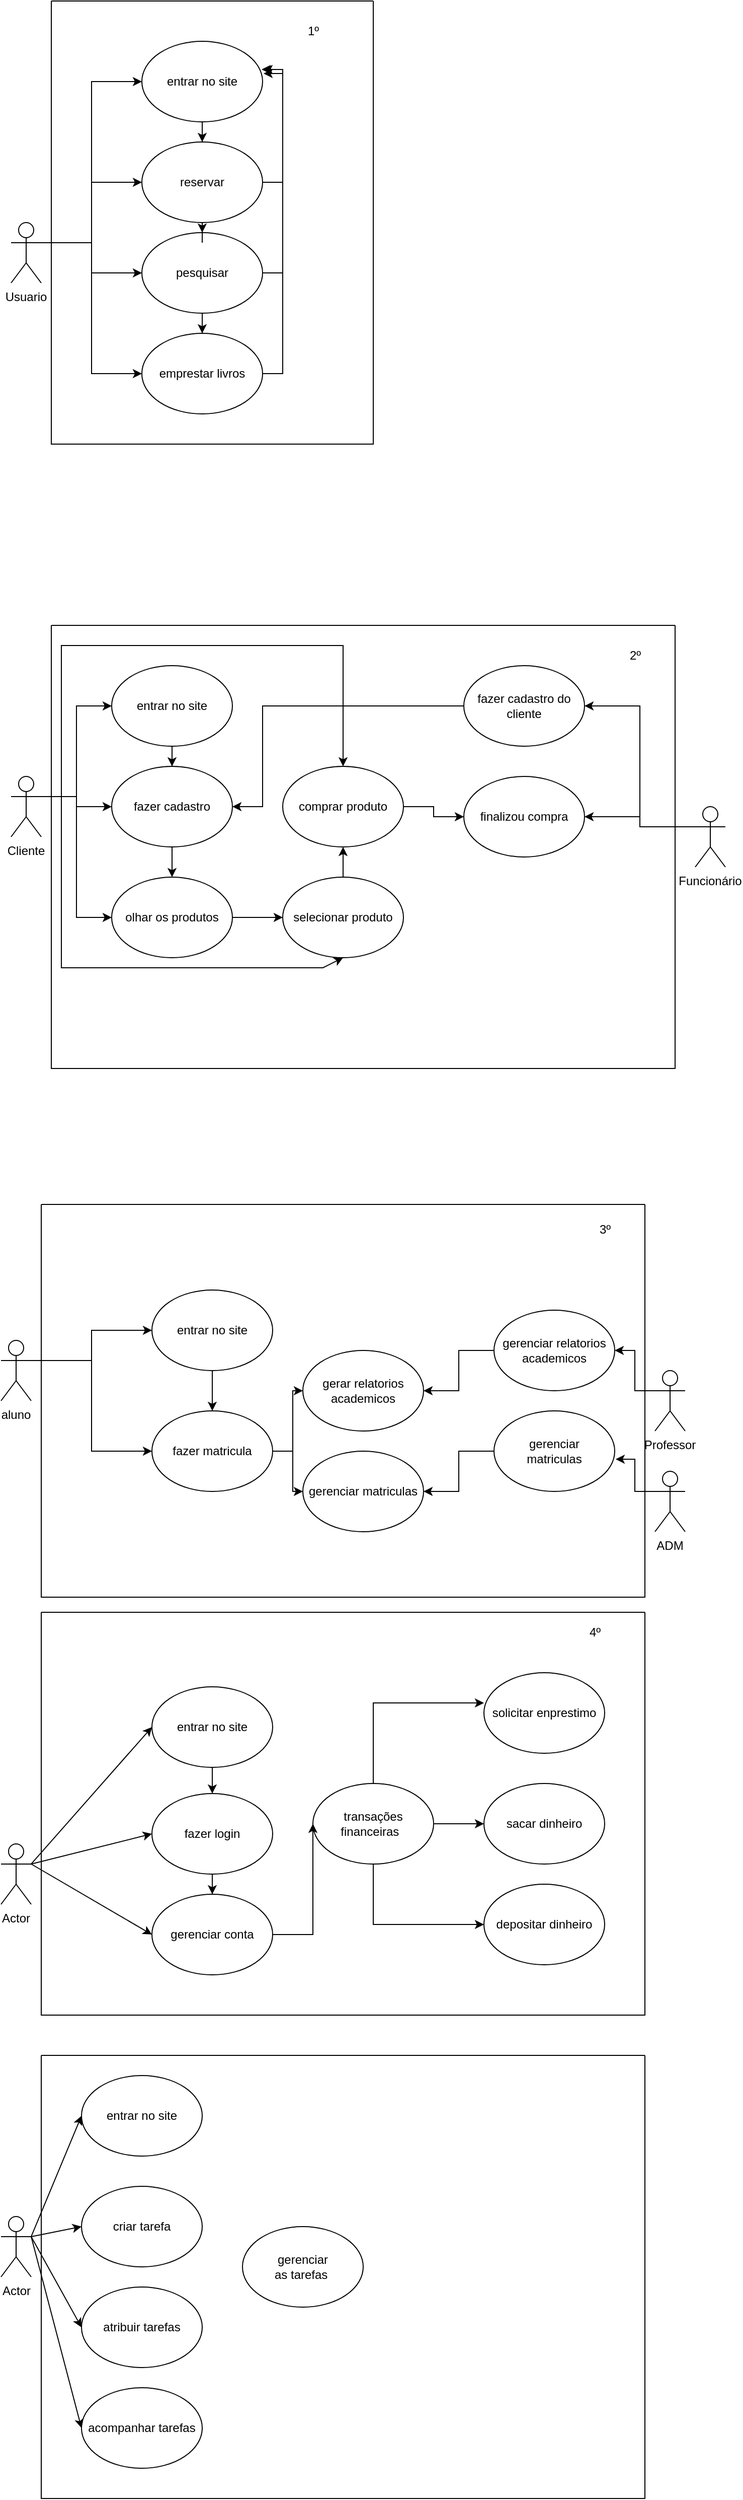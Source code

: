 <mxfile version="21.1.1" type="github">
  <diagram name="Página-1" id="Ur6pA1SIh4JhjDC9ZHPa">
    <mxGraphModel dx="1114" dy="616" grid="1" gridSize="10" guides="1" tooltips="1" connect="1" arrows="1" fold="1" page="1" pageScale="1" pageWidth="827" pageHeight="1169" math="0" shadow="0">
      <root>
        <mxCell id="0" />
        <mxCell id="1" parent="0" />
        <mxCell id="q3bk94nf480ZKsj9-Ac9-6" style="edgeStyle=orthogonalEdgeStyle;rounded=0;orthogonalLoop=1;jettySize=auto;html=1;exitX=1;exitY=0.333;exitDx=0;exitDy=0;exitPerimeter=0;entryX=0;entryY=0.5;entryDx=0;entryDy=0;" edge="1" parent="1" source="q3bk94nf480ZKsj9-Ac9-1" target="q3bk94nf480ZKsj9-Ac9-3">
          <mxGeometry relative="1" as="geometry" />
        </mxCell>
        <mxCell id="q3bk94nf480ZKsj9-Ac9-7" style="edgeStyle=orthogonalEdgeStyle;rounded=0;orthogonalLoop=1;jettySize=auto;html=1;exitX=1;exitY=0.333;exitDx=0;exitDy=0;exitPerimeter=0;entryX=0;entryY=0.5;entryDx=0;entryDy=0;" edge="1" parent="1" source="q3bk94nf480ZKsj9-Ac9-1" target="q3bk94nf480ZKsj9-Ac9-2">
          <mxGeometry relative="1" as="geometry" />
        </mxCell>
        <mxCell id="q3bk94nf480ZKsj9-Ac9-8" style="edgeStyle=orthogonalEdgeStyle;rounded=0;orthogonalLoop=1;jettySize=auto;html=1;exitX=1;exitY=0.333;exitDx=0;exitDy=0;exitPerimeter=0;entryX=0;entryY=0.5;entryDx=0;entryDy=0;" edge="1" parent="1" source="q3bk94nf480ZKsj9-Ac9-1" target="q3bk94nf480ZKsj9-Ac9-4">
          <mxGeometry relative="1" as="geometry" />
        </mxCell>
        <mxCell id="q3bk94nf480ZKsj9-Ac9-10" style="edgeStyle=orthogonalEdgeStyle;rounded=0;orthogonalLoop=1;jettySize=auto;html=1;exitX=1;exitY=0.333;exitDx=0;exitDy=0;exitPerimeter=0;entryX=0;entryY=0.5;entryDx=0;entryDy=0;" edge="1" parent="1" source="q3bk94nf480ZKsj9-Ac9-1" target="q3bk94nf480ZKsj9-Ac9-9">
          <mxGeometry relative="1" as="geometry" />
        </mxCell>
        <mxCell id="q3bk94nf480ZKsj9-Ac9-1" value="Usuario" style="shape=umlActor;verticalLabelPosition=bottom;verticalAlign=top;outlineConnect=0;" vertex="1" parent="1">
          <mxGeometry x="10" y="220" width="30" height="60" as="geometry" />
        </mxCell>
        <mxCell id="q3bk94nf480ZKsj9-Ac9-19" style="edgeStyle=orthogonalEdgeStyle;rounded=0;orthogonalLoop=1;jettySize=auto;html=1;exitX=1;exitY=0.5;exitDx=0;exitDy=0;entryX=1.008;entryY=0.4;entryDx=0;entryDy=0;entryPerimeter=0;" edge="1" parent="1" source="q3bk94nf480ZKsj9-Ac9-2" target="q3bk94nf480ZKsj9-Ac9-9">
          <mxGeometry relative="1" as="geometry" />
        </mxCell>
        <mxCell id="q3bk94nf480ZKsj9-Ac9-29" value="" style="edgeStyle=orthogonalEdgeStyle;rounded=0;orthogonalLoop=1;jettySize=auto;html=1;" edge="1" parent="1" source="q3bk94nf480ZKsj9-Ac9-2" target="q3bk94nf480ZKsj9-Ac9-4">
          <mxGeometry relative="1" as="geometry" />
        </mxCell>
        <mxCell id="q3bk94nf480ZKsj9-Ac9-2" value="pesquisar" style="ellipse;whiteSpace=wrap;html=1;" vertex="1" parent="1">
          <mxGeometry x="140" y="230" width="120" height="80" as="geometry" />
        </mxCell>
        <mxCell id="q3bk94nf480ZKsj9-Ac9-18" style="edgeStyle=orthogonalEdgeStyle;rounded=0;orthogonalLoop=1;jettySize=auto;html=1;exitX=1;exitY=0.5;exitDx=0;exitDy=0;entryX=0.992;entryY=0.35;entryDx=0;entryDy=0;entryPerimeter=0;" edge="1" parent="1" source="q3bk94nf480ZKsj9-Ac9-3" target="q3bk94nf480ZKsj9-Ac9-9">
          <mxGeometry relative="1" as="geometry" />
        </mxCell>
        <mxCell id="q3bk94nf480ZKsj9-Ac9-28" value="" style="edgeStyle=orthogonalEdgeStyle;rounded=0;orthogonalLoop=1;jettySize=auto;html=1;" edge="1" parent="1" source="q3bk94nf480ZKsj9-Ac9-3" target="q3bk94nf480ZKsj9-Ac9-2">
          <mxGeometry relative="1" as="geometry" />
        </mxCell>
        <mxCell id="q3bk94nf480ZKsj9-Ac9-3" value="reservar" style="ellipse;whiteSpace=wrap;html=1;" vertex="1" parent="1">
          <mxGeometry x="140" y="140" width="120" height="80" as="geometry" />
        </mxCell>
        <mxCell id="q3bk94nf480ZKsj9-Ac9-20" style="edgeStyle=orthogonalEdgeStyle;rounded=0;orthogonalLoop=1;jettySize=auto;html=1;exitX=1;exitY=0.5;exitDx=0;exitDy=0;entryX=1.008;entryY=0.35;entryDx=0;entryDy=0;entryPerimeter=0;" edge="1" parent="1" source="q3bk94nf480ZKsj9-Ac9-4" target="q3bk94nf480ZKsj9-Ac9-9">
          <mxGeometry relative="1" as="geometry" />
        </mxCell>
        <mxCell id="q3bk94nf480ZKsj9-Ac9-4" value="emprestar livros" style="ellipse;whiteSpace=wrap;html=1;" vertex="1" parent="1">
          <mxGeometry x="140" y="330" width="120" height="80" as="geometry" />
        </mxCell>
        <mxCell id="q3bk94nf480ZKsj9-Ac9-27" value="" style="edgeStyle=orthogonalEdgeStyle;rounded=0;orthogonalLoop=1;jettySize=auto;html=1;" edge="1" parent="1" source="q3bk94nf480ZKsj9-Ac9-9" target="q3bk94nf480ZKsj9-Ac9-3">
          <mxGeometry relative="1" as="geometry" />
        </mxCell>
        <mxCell id="q3bk94nf480ZKsj9-Ac9-9" value="entrar no site" style="ellipse;whiteSpace=wrap;html=1;" vertex="1" parent="1">
          <mxGeometry x="140" y="40" width="120" height="80" as="geometry" />
        </mxCell>
        <mxCell id="q3bk94nf480ZKsj9-Ac9-39" style="edgeStyle=orthogonalEdgeStyle;rounded=0;orthogonalLoop=1;jettySize=auto;html=1;exitX=1;exitY=0.333;exitDx=0;exitDy=0;exitPerimeter=0;entryX=0;entryY=0.5;entryDx=0;entryDy=0;" edge="1" parent="1" source="q3bk94nf480ZKsj9-Ac9-21" target="q3bk94nf480ZKsj9-Ac9-23">
          <mxGeometry relative="1" as="geometry" />
        </mxCell>
        <mxCell id="q3bk94nf480ZKsj9-Ac9-40" style="edgeStyle=orthogonalEdgeStyle;rounded=0;orthogonalLoop=1;jettySize=auto;html=1;exitX=1;exitY=0.333;exitDx=0;exitDy=0;exitPerimeter=0;entryX=0;entryY=0.5;entryDx=0;entryDy=0;" edge="1" parent="1" source="q3bk94nf480ZKsj9-Ac9-21" target="q3bk94nf480ZKsj9-Ac9-22">
          <mxGeometry relative="1" as="geometry" />
        </mxCell>
        <mxCell id="q3bk94nf480ZKsj9-Ac9-41" style="edgeStyle=orthogonalEdgeStyle;rounded=0;orthogonalLoop=1;jettySize=auto;html=1;exitX=1;exitY=0.333;exitDx=0;exitDy=0;exitPerimeter=0;entryX=0;entryY=0.5;entryDx=0;entryDy=0;" edge="1" parent="1" source="q3bk94nf480ZKsj9-Ac9-21" target="q3bk94nf480ZKsj9-Ac9-24">
          <mxGeometry relative="1" as="geometry" />
        </mxCell>
        <mxCell id="q3bk94nf480ZKsj9-Ac9-21" value="Cliente" style="shape=umlActor;verticalLabelPosition=bottom;verticalAlign=top;outlineConnect=0;" vertex="1" parent="1">
          <mxGeometry x="10" y="770" width="30" height="60" as="geometry" />
        </mxCell>
        <mxCell id="q3bk94nf480ZKsj9-Ac9-42" value="" style="edgeStyle=orthogonalEdgeStyle;rounded=0;orthogonalLoop=1;jettySize=auto;html=1;" edge="1" parent="1" source="q3bk94nf480ZKsj9-Ac9-22" target="q3bk94nf480ZKsj9-Ac9-23">
          <mxGeometry relative="1" as="geometry" />
        </mxCell>
        <mxCell id="q3bk94nf480ZKsj9-Ac9-22" value="entrar no site" style="ellipse;whiteSpace=wrap;html=1;" vertex="1" parent="1">
          <mxGeometry x="110" y="660" width="120" height="80" as="geometry" />
        </mxCell>
        <mxCell id="q3bk94nf480ZKsj9-Ac9-43" value="" style="edgeStyle=orthogonalEdgeStyle;rounded=0;orthogonalLoop=1;jettySize=auto;html=1;" edge="1" parent="1" source="q3bk94nf480ZKsj9-Ac9-23" target="q3bk94nf480ZKsj9-Ac9-24">
          <mxGeometry relative="1" as="geometry" />
        </mxCell>
        <mxCell id="q3bk94nf480ZKsj9-Ac9-23" value="fazer cadastro" style="ellipse;whiteSpace=wrap;html=1;" vertex="1" parent="1">
          <mxGeometry x="110" y="760" width="120" height="80" as="geometry" />
        </mxCell>
        <mxCell id="q3bk94nf480ZKsj9-Ac9-44" value="" style="edgeStyle=orthogonalEdgeStyle;rounded=0;orthogonalLoop=1;jettySize=auto;html=1;" edge="1" parent="1" source="q3bk94nf480ZKsj9-Ac9-24" target="q3bk94nf480ZKsj9-Ac9-25">
          <mxGeometry relative="1" as="geometry" />
        </mxCell>
        <mxCell id="q3bk94nf480ZKsj9-Ac9-24" value="olhar os produtos" style="ellipse;whiteSpace=wrap;html=1;" vertex="1" parent="1">
          <mxGeometry x="110" y="870" width="120" height="80" as="geometry" />
        </mxCell>
        <mxCell id="q3bk94nf480ZKsj9-Ac9-45" value="" style="edgeStyle=orthogonalEdgeStyle;rounded=0;orthogonalLoop=1;jettySize=auto;html=1;" edge="1" parent="1" source="q3bk94nf480ZKsj9-Ac9-25" target="q3bk94nf480ZKsj9-Ac9-32">
          <mxGeometry relative="1" as="geometry" />
        </mxCell>
        <mxCell id="q3bk94nf480ZKsj9-Ac9-25" value="selecionar produto" style="ellipse;whiteSpace=wrap;html=1;" vertex="1" parent="1">
          <mxGeometry x="280" y="870" width="120" height="80" as="geometry" />
        </mxCell>
        <mxCell id="q3bk94nf480ZKsj9-Ac9-26" value="finalizou compra" style="ellipse;whiteSpace=wrap;html=1;" vertex="1" parent="1">
          <mxGeometry x="460" y="770" width="120" height="80" as="geometry" />
        </mxCell>
        <mxCell id="q3bk94nf480ZKsj9-Ac9-48" value="" style="edgeStyle=orthogonalEdgeStyle;rounded=0;orthogonalLoop=1;jettySize=auto;html=1;" edge="1" parent="1" source="q3bk94nf480ZKsj9-Ac9-32" target="q3bk94nf480ZKsj9-Ac9-26">
          <mxGeometry relative="1" as="geometry" />
        </mxCell>
        <mxCell id="q3bk94nf480ZKsj9-Ac9-32" value="comprar produto" style="ellipse;whiteSpace=wrap;html=1;" vertex="1" parent="1">
          <mxGeometry x="280" y="760" width="120" height="80" as="geometry" />
        </mxCell>
        <mxCell id="q3bk94nf480ZKsj9-Ac9-54" style="edgeStyle=orthogonalEdgeStyle;rounded=0;orthogonalLoop=1;jettySize=auto;html=1;exitX=0;exitY=0.5;exitDx=0;exitDy=0;entryX=1;entryY=0.5;entryDx=0;entryDy=0;" edge="1" parent="1" source="q3bk94nf480ZKsj9-Ac9-33" target="q3bk94nf480ZKsj9-Ac9-23">
          <mxGeometry relative="1" as="geometry">
            <Array as="points">
              <mxPoint x="260" y="700" />
              <mxPoint x="260" y="800" />
            </Array>
          </mxGeometry>
        </mxCell>
        <mxCell id="q3bk94nf480ZKsj9-Ac9-33" value="fazer cadastro do&lt;br&gt;cliente" style="ellipse;whiteSpace=wrap;html=1;" vertex="1" parent="1">
          <mxGeometry x="460" y="660" width="120" height="80" as="geometry" />
        </mxCell>
        <mxCell id="q3bk94nf480ZKsj9-Ac9-46" style="edgeStyle=orthogonalEdgeStyle;rounded=0;orthogonalLoop=1;jettySize=auto;html=1;exitX=0;exitY=0.333;exitDx=0;exitDy=0;exitPerimeter=0;entryX=1;entryY=0.5;entryDx=0;entryDy=0;" edge="1" parent="1" source="q3bk94nf480ZKsj9-Ac9-34" target="q3bk94nf480ZKsj9-Ac9-33">
          <mxGeometry relative="1" as="geometry" />
        </mxCell>
        <mxCell id="q3bk94nf480ZKsj9-Ac9-47" style="edgeStyle=orthogonalEdgeStyle;rounded=0;orthogonalLoop=1;jettySize=auto;html=1;exitX=0;exitY=0.333;exitDx=0;exitDy=0;exitPerimeter=0;entryX=1;entryY=0.5;entryDx=0;entryDy=0;" edge="1" parent="1" source="q3bk94nf480ZKsj9-Ac9-34" target="q3bk94nf480ZKsj9-Ac9-26">
          <mxGeometry relative="1" as="geometry" />
        </mxCell>
        <mxCell id="q3bk94nf480ZKsj9-Ac9-49" value="" style="endArrow=classic;html=1;rounded=0;entryX=0.5;entryY=0;entryDx=0;entryDy=0;" edge="1" parent="1" target="q3bk94nf480ZKsj9-Ac9-32">
          <mxGeometry width="50" height="50" relative="1" as="geometry">
            <mxPoint x="60" y="790" as="sourcePoint" />
            <mxPoint x="290" y="600" as="targetPoint" />
            <Array as="points">
              <mxPoint x="60" y="640" />
              <mxPoint x="340" y="640" />
            </Array>
          </mxGeometry>
        </mxCell>
        <mxCell id="q3bk94nf480ZKsj9-Ac9-50" value="" style="endArrow=classic;html=1;rounded=0;entryX=0.5;entryY=1;entryDx=0;entryDy=0;" edge="1" parent="1" target="q3bk94nf480ZKsj9-Ac9-25">
          <mxGeometry width="50" height="50" relative="1" as="geometry">
            <mxPoint x="60" y="790" as="sourcePoint" />
            <mxPoint x="300" y="1030" as="targetPoint" />
            <Array as="points">
              <mxPoint x="60" y="820" />
              <mxPoint x="60" y="960" />
              <mxPoint x="210" y="960" />
              <mxPoint x="280" y="960" />
              <mxPoint x="320" y="960" />
            </Array>
          </mxGeometry>
        </mxCell>
        <mxCell id="q3bk94nf480ZKsj9-Ac9-51" value="" style="swimlane;startSize=0;" vertex="1" parent="1">
          <mxGeometry x="50" y="620" width="620" height="440" as="geometry" />
        </mxCell>
        <mxCell id="q3bk94nf480ZKsj9-Ac9-52" value="" style="swimlane;startSize=0;" vertex="1" parent="1">
          <mxGeometry x="50" width="320" height="440" as="geometry" />
        </mxCell>
        <mxCell id="q3bk94nf480ZKsj9-Ac9-60" style="edgeStyle=orthogonalEdgeStyle;rounded=0;orthogonalLoop=1;jettySize=auto;html=1;exitX=1;exitY=0.333;exitDx=0;exitDy=0;exitPerimeter=0;" edge="1" parent="1" source="q3bk94nf480ZKsj9-Ac9-53" target="q3bk94nf480ZKsj9-Ac9-56">
          <mxGeometry relative="1" as="geometry" />
        </mxCell>
        <mxCell id="q3bk94nf480ZKsj9-Ac9-61" style="edgeStyle=orthogonalEdgeStyle;rounded=0;orthogonalLoop=1;jettySize=auto;html=1;exitX=1;exitY=0.333;exitDx=0;exitDy=0;exitPerimeter=0;entryX=0;entryY=0.5;entryDx=0;entryDy=0;" edge="1" parent="1" source="q3bk94nf480ZKsj9-Ac9-53" target="q3bk94nf480ZKsj9-Ac9-57">
          <mxGeometry relative="1" as="geometry" />
        </mxCell>
        <mxCell id="q3bk94nf480ZKsj9-Ac9-53" value="aluno" style="shape=umlActor;verticalLabelPosition=bottom;verticalAlign=top;outlineConnect=0;" vertex="1" parent="1">
          <mxGeometry y="1330" width="30" height="60" as="geometry" />
        </mxCell>
        <mxCell id="q3bk94nf480ZKsj9-Ac9-66" value="" style="edgeStyle=orthogonalEdgeStyle;rounded=0;orthogonalLoop=1;jettySize=auto;html=1;" edge="1" parent="1" source="q3bk94nf480ZKsj9-Ac9-56" target="q3bk94nf480ZKsj9-Ac9-57">
          <mxGeometry relative="1" as="geometry" />
        </mxCell>
        <mxCell id="q3bk94nf480ZKsj9-Ac9-56" value="entrar no site" style="ellipse;whiteSpace=wrap;html=1;" vertex="1" parent="1">
          <mxGeometry x="150" y="1280" width="120" height="80" as="geometry" />
        </mxCell>
        <mxCell id="q3bk94nf480ZKsj9-Ac9-67" value="" style="edgeStyle=orthogonalEdgeStyle;rounded=0;orthogonalLoop=1;jettySize=auto;html=1;" edge="1" parent="1" source="q3bk94nf480ZKsj9-Ac9-57" target="q3bk94nf480ZKsj9-Ac9-65">
          <mxGeometry relative="1" as="geometry" />
        </mxCell>
        <mxCell id="q3bk94nf480ZKsj9-Ac9-68" style="edgeStyle=orthogonalEdgeStyle;rounded=0;orthogonalLoop=1;jettySize=auto;html=1;exitX=1;exitY=0.5;exitDx=0;exitDy=0;entryX=0;entryY=0.5;entryDx=0;entryDy=0;" edge="1" parent="1" source="q3bk94nf480ZKsj9-Ac9-57" target="q3bk94nf480ZKsj9-Ac9-64">
          <mxGeometry relative="1" as="geometry" />
        </mxCell>
        <mxCell id="q3bk94nf480ZKsj9-Ac9-57" value="fazer matricula" style="ellipse;whiteSpace=wrap;html=1;" vertex="1" parent="1">
          <mxGeometry x="150" y="1400" width="120" height="80" as="geometry" />
        </mxCell>
        <mxCell id="q3bk94nf480ZKsj9-Ac9-75" style="edgeStyle=orthogonalEdgeStyle;rounded=0;orthogonalLoop=1;jettySize=auto;html=1;exitX=0;exitY=0.333;exitDx=0;exitDy=0;exitPerimeter=0;entryX=1.008;entryY=0.6;entryDx=0;entryDy=0;entryPerimeter=0;" edge="1" parent="1" source="q3bk94nf480ZKsj9-Ac9-62" target="q3bk94nf480ZKsj9-Ac9-73">
          <mxGeometry relative="1" as="geometry" />
        </mxCell>
        <mxCell id="q3bk94nf480ZKsj9-Ac9-62" value="ADM" style="shape=umlActor;verticalLabelPosition=bottom;verticalAlign=top;outlineConnect=0;" vertex="1" parent="1">
          <mxGeometry x="650" y="1460" width="30" height="60" as="geometry" />
        </mxCell>
        <mxCell id="q3bk94nf480ZKsj9-Ac9-74" style="edgeStyle=orthogonalEdgeStyle;rounded=0;orthogonalLoop=1;jettySize=auto;html=1;exitX=0;exitY=0.333;exitDx=0;exitDy=0;exitPerimeter=0;entryX=1;entryY=0.5;entryDx=0;entryDy=0;" edge="1" parent="1" source="q3bk94nf480ZKsj9-Ac9-63" target="q3bk94nf480ZKsj9-Ac9-72">
          <mxGeometry relative="1" as="geometry" />
        </mxCell>
        <mxCell id="q3bk94nf480ZKsj9-Ac9-63" value="Professor" style="shape=umlActor;verticalLabelPosition=bottom;verticalAlign=top;outlineConnect=0;" vertex="1" parent="1">
          <mxGeometry x="650" y="1360" width="30" height="60" as="geometry" />
        </mxCell>
        <mxCell id="q3bk94nf480ZKsj9-Ac9-64" value="gerenciar matriculas" style="ellipse;whiteSpace=wrap;html=1;" vertex="1" parent="1">
          <mxGeometry x="300" y="1440" width="120" height="80" as="geometry" />
        </mxCell>
        <mxCell id="q3bk94nf480ZKsj9-Ac9-65" value="gerar relatorios&lt;br&gt;academicos" style="ellipse;whiteSpace=wrap;html=1;" vertex="1" parent="1">
          <mxGeometry x="300" y="1340" width="120" height="80" as="geometry" />
        </mxCell>
        <mxCell id="q3bk94nf480ZKsj9-Ac9-79" style="edgeStyle=orthogonalEdgeStyle;rounded=0;orthogonalLoop=1;jettySize=auto;html=1;exitX=0;exitY=0.5;exitDx=0;exitDy=0;entryX=1;entryY=0.5;entryDx=0;entryDy=0;" edge="1" parent="1" source="q3bk94nf480ZKsj9-Ac9-72" target="q3bk94nf480ZKsj9-Ac9-65">
          <mxGeometry relative="1" as="geometry" />
        </mxCell>
        <mxCell id="q3bk94nf480ZKsj9-Ac9-72" value="gerenciar relatorios&lt;br style=&quot;border-color: var(--border-color);&quot;&gt;academicos" style="ellipse;whiteSpace=wrap;html=1;" vertex="1" parent="1">
          <mxGeometry x="490" y="1300" width="120" height="80" as="geometry" />
        </mxCell>
        <mxCell id="q3bk94nf480ZKsj9-Ac9-80" style="edgeStyle=orthogonalEdgeStyle;rounded=0;orthogonalLoop=1;jettySize=auto;html=1;exitX=0;exitY=0.5;exitDx=0;exitDy=0;entryX=1;entryY=0.5;entryDx=0;entryDy=0;" edge="1" parent="1" source="q3bk94nf480ZKsj9-Ac9-73" target="q3bk94nf480ZKsj9-Ac9-64">
          <mxGeometry relative="1" as="geometry" />
        </mxCell>
        <mxCell id="q3bk94nf480ZKsj9-Ac9-73" value="gerenciar&lt;br&gt;matriculas" style="ellipse;whiteSpace=wrap;html=1;" vertex="1" parent="1">
          <mxGeometry x="490" y="1400" width="120" height="80" as="geometry" />
        </mxCell>
        <mxCell id="q3bk94nf480ZKsj9-Ac9-82" value="" style="swimlane;startSize=0;" vertex="1" parent="1">
          <mxGeometry x="40" y="1195" width="600" height="390" as="geometry" />
        </mxCell>
        <mxCell id="q3bk94nf480ZKsj9-Ac9-87" value="Actor" style="shape=umlActor;verticalLabelPosition=bottom;verticalAlign=top;outlineConnect=0;" vertex="1" parent="1">
          <mxGeometry y="1830" width="30" height="60" as="geometry" />
        </mxCell>
        <mxCell id="q3bk94nf480ZKsj9-Ac9-96" value="" style="edgeStyle=orthogonalEdgeStyle;rounded=0;orthogonalLoop=1;jettySize=auto;html=1;" edge="1" parent="1" source="q3bk94nf480ZKsj9-Ac9-88" target="q3bk94nf480ZKsj9-Ac9-89">
          <mxGeometry relative="1" as="geometry" />
        </mxCell>
        <mxCell id="q3bk94nf480ZKsj9-Ac9-88" value="entrar no site" style="ellipse;whiteSpace=wrap;html=1;" vertex="1" parent="1">
          <mxGeometry x="150" y="1674" width="120" height="80" as="geometry" />
        </mxCell>
        <mxCell id="q3bk94nf480ZKsj9-Ac9-101" value="" style="edgeStyle=orthogonalEdgeStyle;rounded=0;orthogonalLoop=1;jettySize=auto;html=1;" edge="1" parent="1" source="q3bk94nf480ZKsj9-Ac9-89" target="q3bk94nf480ZKsj9-Ac9-93">
          <mxGeometry relative="1" as="geometry" />
        </mxCell>
        <mxCell id="q3bk94nf480ZKsj9-Ac9-89" value="fazer login" style="ellipse;whiteSpace=wrap;html=1;" vertex="1" parent="1">
          <mxGeometry x="150" y="1780" width="120" height="80" as="geometry" />
        </mxCell>
        <mxCell id="q3bk94nf480ZKsj9-Ac9-90" value="depositar dinheiro" style="ellipse;whiteSpace=wrap;html=1;" vertex="1" parent="1">
          <mxGeometry x="480" y="1870" width="120" height="80" as="geometry" />
        </mxCell>
        <mxCell id="q3bk94nf480ZKsj9-Ac9-91" value="sacar dinheiro" style="ellipse;whiteSpace=wrap;html=1;" vertex="1" parent="1">
          <mxGeometry x="480" y="1770" width="120" height="80" as="geometry" />
        </mxCell>
        <mxCell id="q3bk94nf480ZKsj9-Ac9-92" value="solicitar enprestimo" style="ellipse;whiteSpace=wrap;html=1;" vertex="1" parent="1">
          <mxGeometry x="480" y="1660" width="120" height="80" as="geometry" />
        </mxCell>
        <mxCell id="q3bk94nf480ZKsj9-Ac9-93" value="gerenciar conta" style="ellipse;whiteSpace=wrap;html=1;" vertex="1" parent="1">
          <mxGeometry x="150" y="1880" width="120" height="80" as="geometry" />
        </mxCell>
        <mxCell id="q3bk94nf480ZKsj9-Ac9-95" value="" style="endArrow=classic;html=1;rounded=0;entryX=0;entryY=0.5;entryDx=0;entryDy=0;exitX=1;exitY=0.333;exitDx=0;exitDy=0;exitPerimeter=0;" edge="1" parent="1" source="q3bk94nf480ZKsj9-Ac9-87" target="q3bk94nf480ZKsj9-Ac9-88">
          <mxGeometry width="50" height="50" relative="1" as="geometry">
            <mxPoint x="20" y="1804" as="sourcePoint" />
            <mxPoint x="70" y="1754" as="targetPoint" />
          </mxGeometry>
        </mxCell>
        <mxCell id="q3bk94nf480ZKsj9-Ac9-34" value="Funcionário" style="shape=umlActor;verticalLabelPosition=bottom;verticalAlign=top;outlineConnect=0;" vertex="1" parent="1">
          <mxGeometry x="690" y="800" width="30" height="60" as="geometry" />
        </mxCell>
        <mxCell id="q3bk94nf480ZKsj9-Ac9-107" value="" style="edgeStyle=orthogonalEdgeStyle;rounded=0;orthogonalLoop=1;jettySize=auto;html=1;" edge="1" parent="1" source="q3bk94nf480ZKsj9-Ac9-105" target="q3bk94nf480ZKsj9-Ac9-91">
          <mxGeometry relative="1" as="geometry" />
        </mxCell>
        <mxCell id="q3bk94nf480ZKsj9-Ac9-108" style="edgeStyle=orthogonalEdgeStyle;rounded=0;orthogonalLoop=1;jettySize=auto;html=1;exitX=0.5;exitY=0;exitDx=0;exitDy=0;entryX=0;entryY=0.375;entryDx=0;entryDy=0;entryPerimeter=0;" edge="1" parent="1" source="q3bk94nf480ZKsj9-Ac9-105" target="q3bk94nf480ZKsj9-Ac9-92">
          <mxGeometry relative="1" as="geometry" />
        </mxCell>
        <mxCell id="q3bk94nf480ZKsj9-Ac9-109" style="edgeStyle=orthogonalEdgeStyle;rounded=0;orthogonalLoop=1;jettySize=auto;html=1;exitX=0.5;exitY=1;exitDx=0;exitDy=0;entryX=0;entryY=0.5;entryDx=0;entryDy=0;" edge="1" parent="1" source="q3bk94nf480ZKsj9-Ac9-105" target="q3bk94nf480ZKsj9-Ac9-90">
          <mxGeometry relative="1" as="geometry" />
        </mxCell>
        <mxCell id="q3bk94nf480ZKsj9-Ac9-105" value="transações financeiras&amp;nbsp;&amp;nbsp;" style="ellipse;whiteSpace=wrap;html=1;" vertex="1" parent="1">
          <mxGeometry x="310" y="1770" width="120" height="80" as="geometry" />
        </mxCell>
        <mxCell id="q3bk94nf480ZKsj9-Ac9-106" value="" style="endArrow=classic;html=1;rounded=0;entryX=0;entryY=0.5;entryDx=0;entryDy=0;exitX=1;exitY=0.5;exitDx=0;exitDy=0;" edge="1" parent="1" source="q3bk94nf480ZKsj9-Ac9-93" target="q3bk94nf480ZKsj9-Ac9-105">
          <mxGeometry width="50" height="50" relative="1" as="geometry">
            <mxPoint x="370" y="1960" as="sourcePoint" />
            <mxPoint x="414" y="1910" as="targetPoint" />
            <Array as="points">
              <mxPoint x="310" y="1920" />
            </Array>
          </mxGeometry>
        </mxCell>
        <mxCell id="q3bk94nf480ZKsj9-Ac9-111" value="" style="endArrow=classic;html=1;rounded=0;entryX=0;entryY=0.5;entryDx=0;entryDy=0;exitX=1;exitY=0.333;exitDx=0;exitDy=0;exitPerimeter=0;" edge="1" parent="1" source="q3bk94nf480ZKsj9-Ac9-87" target="q3bk94nf480ZKsj9-Ac9-89">
          <mxGeometry width="50" height="50" relative="1" as="geometry">
            <mxPoint x="40" y="1860" as="sourcePoint" />
            <mxPoint x="160" y="1724" as="targetPoint" />
          </mxGeometry>
        </mxCell>
        <mxCell id="q3bk94nf480ZKsj9-Ac9-112" value="" style="endArrow=classic;html=1;rounded=0;entryX=0;entryY=0.5;entryDx=0;entryDy=0;" edge="1" parent="1" target="q3bk94nf480ZKsj9-Ac9-93">
          <mxGeometry width="50" height="50" relative="1" as="geometry">
            <mxPoint x="30" y="1850" as="sourcePoint" />
            <mxPoint x="170" y="1734" as="targetPoint" />
          </mxGeometry>
        </mxCell>
        <mxCell id="q3bk94nf480ZKsj9-Ac9-113" value="" style="swimlane;startSize=0;" vertex="1" parent="1">
          <mxGeometry x="40" y="1600" width="600" height="400" as="geometry" />
        </mxCell>
        <mxCell id="q3bk94nf480ZKsj9-Ac9-114" value="1º" style="text;html=1;align=center;verticalAlign=middle;resizable=0;points=[];autosize=1;strokeColor=none;fillColor=none;" vertex="1" parent="1">
          <mxGeometry x="295" y="15" width="30" height="30" as="geometry" />
        </mxCell>
        <mxCell id="q3bk94nf480ZKsj9-Ac9-115" value="2º" style="text;html=1;align=center;verticalAlign=middle;resizable=0;points=[];autosize=1;strokeColor=none;fillColor=none;" vertex="1" parent="1">
          <mxGeometry x="615" y="635" width="30" height="30" as="geometry" />
        </mxCell>
        <mxCell id="q3bk94nf480ZKsj9-Ac9-116" value="3º" style="text;html=1;align=center;verticalAlign=middle;resizable=0;points=[];autosize=1;strokeColor=none;fillColor=none;" vertex="1" parent="1">
          <mxGeometry x="585" y="1205" width="30" height="30" as="geometry" />
        </mxCell>
        <mxCell id="q3bk94nf480ZKsj9-Ac9-117" value="4º" style="text;html=1;align=center;verticalAlign=middle;resizable=0;points=[];autosize=1;strokeColor=none;fillColor=none;" vertex="1" parent="1">
          <mxGeometry x="575" y="1605" width="30" height="30" as="geometry" />
        </mxCell>
        <mxCell id="q3bk94nf480ZKsj9-Ac9-118" value="Actor" style="shape=umlActor;verticalLabelPosition=bottom;verticalAlign=top;html=1;outlineConnect=0;" vertex="1" parent="1">
          <mxGeometry y="2200" width="30" height="60" as="geometry" />
        </mxCell>
        <mxCell id="q3bk94nf480ZKsj9-Ac9-122" value="" style="swimlane;startSize=0;" vertex="1" parent="1">
          <mxGeometry x="40" y="2040" width="600" height="440" as="geometry" />
        </mxCell>
        <mxCell id="q3bk94nf480ZKsj9-Ac9-119" value="entrar no site" style="ellipse;whiteSpace=wrap;html=1;" vertex="1" parent="q3bk94nf480ZKsj9-Ac9-122">
          <mxGeometry x="40" y="20" width="120" height="80" as="geometry" />
        </mxCell>
        <mxCell id="q3bk94nf480ZKsj9-Ac9-120" value="criar tarefa" style="ellipse;whiteSpace=wrap;html=1;" vertex="1" parent="q3bk94nf480ZKsj9-Ac9-122">
          <mxGeometry x="40" y="130" width="120" height="80" as="geometry" />
        </mxCell>
        <mxCell id="q3bk94nf480ZKsj9-Ac9-121" value="atribuir tarefas" style="ellipse;whiteSpace=wrap;html=1;" vertex="1" parent="q3bk94nf480ZKsj9-Ac9-122">
          <mxGeometry x="40" y="230" width="120" height="80" as="geometry" />
        </mxCell>
        <mxCell id="q3bk94nf480ZKsj9-Ac9-124" value="acompanhar tarefas" style="ellipse;whiteSpace=wrap;html=1;" vertex="1" parent="q3bk94nf480ZKsj9-Ac9-122">
          <mxGeometry x="40" y="330" width="120" height="80" as="geometry" />
        </mxCell>
        <mxCell id="q3bk94nf480ZKsj9-Ac9-125" value="gerenciar&lt;br&gt;as tarefas&amp;nbsp;" style="ellipse;whiteSpace=wrap;html=1;" vertex="1" parent="q3bk94nf480ZKsj9-Ac9-122">
          <mxGeometry x="200" y="170" width="120" height="80" as="geometry" />
        </mxCell>
        <mxCell id="q3bk94nf480ZKsj9-Ac9-126" value="" style="endArrow=classic;html=1;rounded=0;entryX=0;entryY=0.5;entryDx=0;entryDy=0;exitX=1;exitY=0.333;exitDx=0;exitDy=0;exitPerimeter=0;" edge="1" parent="1" source="q3bk94nf480ZKsj9-Ac9-118" target="q3bk94nf480ZKsj9-Ac9-119">
          <mxGeometry width="50" height="50" relative="1" as="geometry">
            <mxPoint x="440" y="2320" as="sourcePoint" />
            <mxPoint x="490" y="2270" as="targetPoint" />
          </mxGeometry>
        </mxCell>
        <mxCell id="q3bk94nf480ZKsj9-Ac9-127" value="" style="endArrow=classic;html=1;rounded=0;entryX=0;entryY=0.5;entryDx=0;entryDy=0;exitX=1;exitY=0.333;exitDx=0;exitDy=0;exitPerimeter=0;" edge="1" parent="1" source="q3bk94nf480ZKsj9-Ac9-118" target="q3bk94nf480ZKsj9-Ac9-120">
          <mxGeometry width="50" height="50" relative="1" as="geometry">
            <mxPoint x="440" y="2320" as="sourcePoint" />
            <mxPoint x="490" y="2270" as="targetPoint" />
          </mxGeometry>
        </mxCell>
        <mxCell id="q3bk94nf480ZKsj9-Ac9-128" value="" style="endArrow=classic;html=1;rounded=0;entryX=0;entryY=0.5;entryDx=0;entryDy=0;" edge="1" parent="1" target="q3bk94nf480ZKsj9-Ac9-121">
          <mxGeometry width="50" height="50" relative="1" as="geometry">
            <mxPoint x="30" y="2220" as="sourcePoint" />
            <mxPoint x="490" y="2270" as="targetPoint" />
          </mxGeometry>
        </mxCell>
        <mxCell id="q3bk94nf480ZKsj9-Ac9-129" value="" style="endArrow=classic;html=1;rounded=0;entryX=0;entryY=0.5;entryDx=0;entryDy=0;" edge="1" parent="1" target="q3bk94nf480ZKsj9-Ac9-124">
          <mxGeometry width="50" height="50" relative="1" as="geometry">
            <mxPoint x="30" y="2220" as="sourcePoint" />
            <mxPoint x="490" y="2270" as="targetPoint" />
          </mxGeometry>
        </mxCell>
      </root>
    </mxGraphModel>
  </diagram>
</mxfile>
